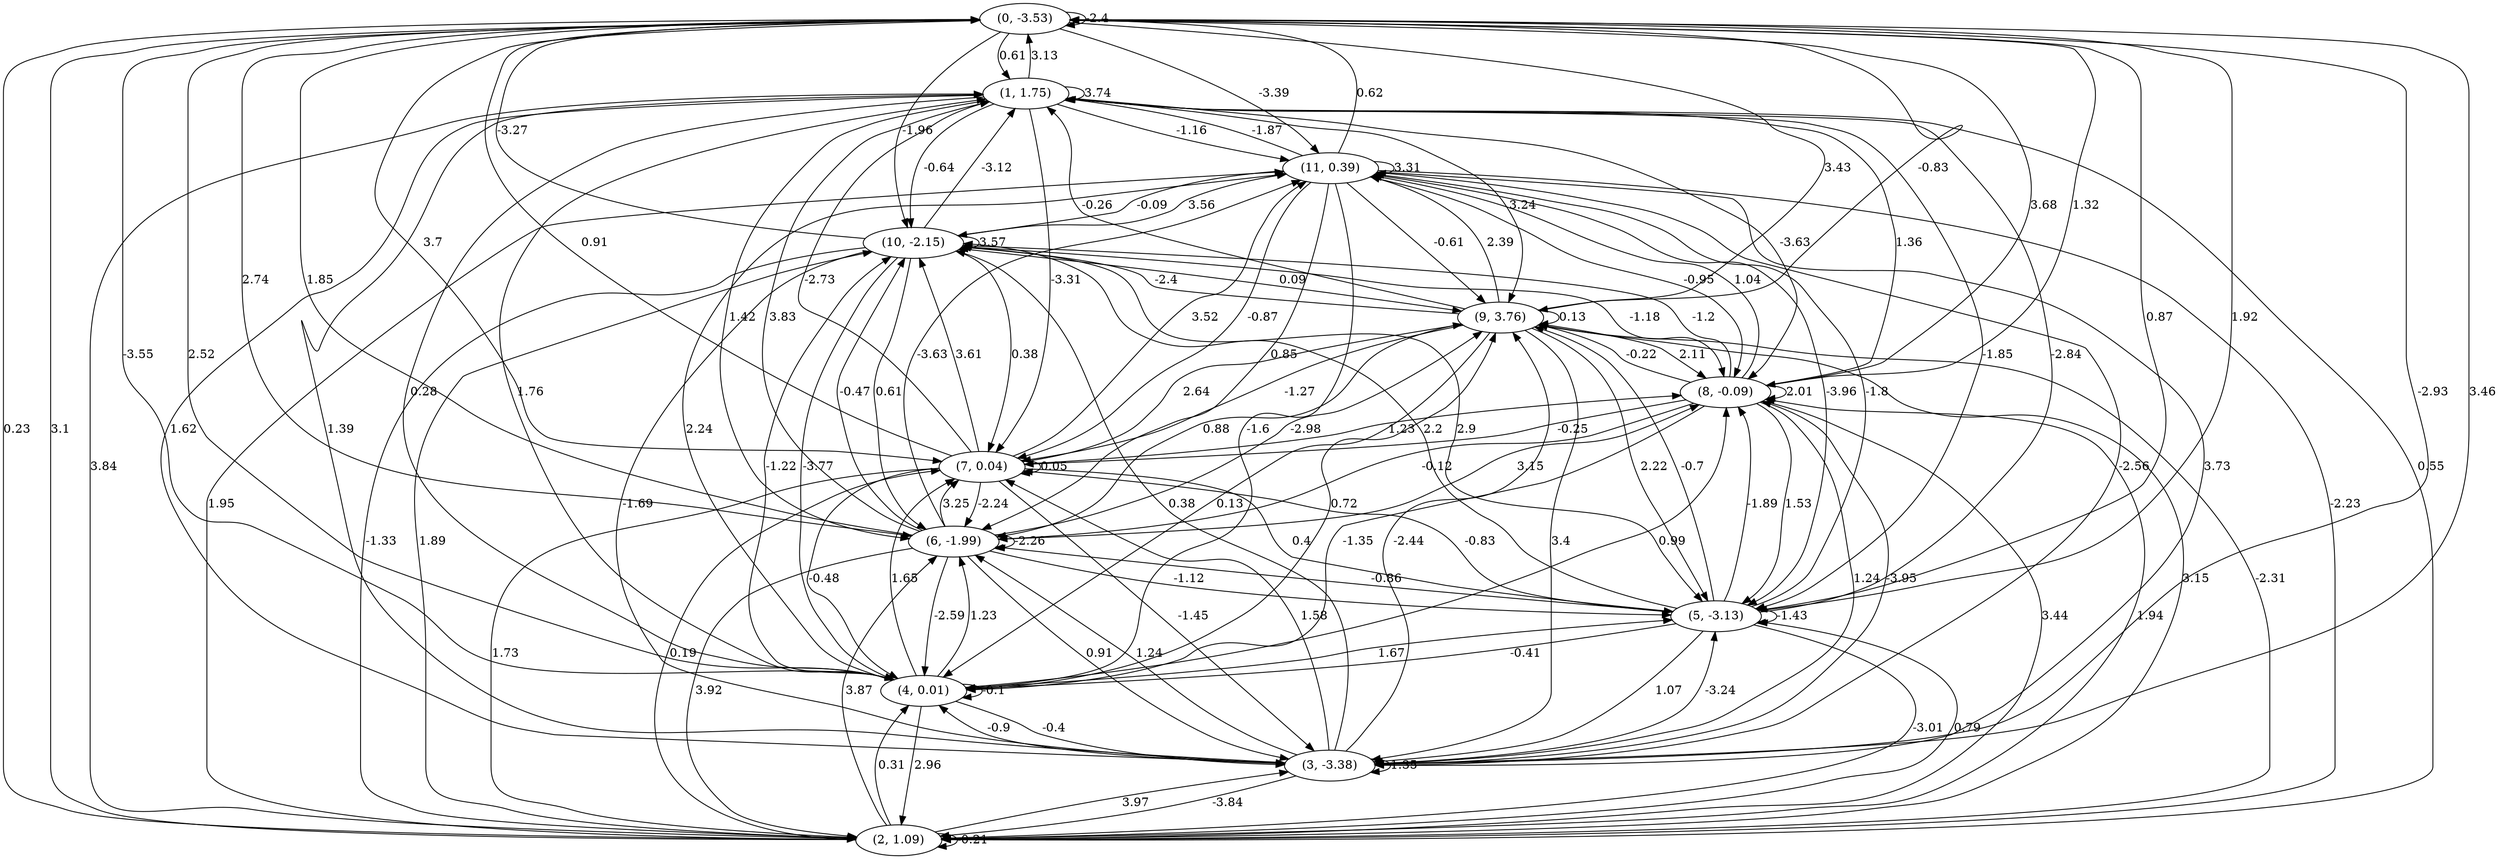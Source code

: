 digraph {
    0 [ label = "(0, -3.53)" ]
    1 [ label = "(1, 1.75)" ]
    2 [ label = "(2, 1.09)" ]
    3 [ label = "(3, -3.38)" ]
    4 [ label = "(4, 0.01)" ]
    5 [ label = "(5, -3.13)" ]
    6 [ label = "(6, -1.99)" ]
    7 [ label = "(7, 0.04)" ]
    8 [ label = "(8, -0.09)" ]
    9 [ label = "(9, 3.76)" ]
    10 [ label = "(10, -2.15)" ]
    11 [ label = "(11, 0.39)" ]
    0 -> 0 [ label = "-2.4" ]
    1 -> 1 [ label = "3.74" ]
    2 -> 2 [ label = "-0.21" ]
    3 -> 3 [ label = "1.35" ]
    4 -> 4 [ label = "-0.1" ]
    5 -> 5 [ label = "-1.43" ]
    6 -> 6 [ label = "-2.26" ]
    7 -> 7 [ label = "0.05" ]
    8 -> 8 [ label = "2.01" ]
    9 -> 9 [ label = "0.13" ]
    10 -> 10 [ label = "3.57" ]
    11 -> 11 [ label = "3.31" ]
    1 -> 0 [ label = "3.13" ]
    2 -> 0 [ label = "3.1" ]
    3 -> 0 [ label = "3.46" ]
    4 -> 0 [ label = "2.52" ]
    5 -> 0 [ label = "1.92" ]
    6 -> 0 [ label = "1.85" ]
    7 -> 0 [ label = "0.91" ]
    8 -> 0 [ label = "1.32" ]
    9 -> 0 [ label = "-0.83" ]
    10 -> 0 [ label = "-3.27" ]
    11 -> 0 [ label = "0.62" ]
    0 -> 1 [ label = "0.61" ]
    2 -> 1 [ label = "3.84" ]
    3 -> 1 [ label = "1.39" ]
    4 -> 1 [ label = "1.76" ]
    5 -> 1 [ label = "-2.84" ]
    6 -> 1 [ label = "3.83" ]
    7 -> 1 [ label = "-2.73" ]
    8 -> 1 [ label = "1.36" ]
    9 -> 1 [ label = "-0.26" ]
    10 -> 1 [ label = "-3.12" ]
    11 -> 1 [ label = "-1.87" ]
    0 -> 2 [ label = "0.23" ]
    1 -> 2 [ label = "0.55" ]
    3 -> 2 [ label = "-3.84" ]
    4 -> 2 [ label = "2.96" ]
    5 -> 2 [ label = "-3.01" ]
    6 -> 2 [ label = "3.92" ]
    7 -> 2 [ label = "1.73" ]
    8 -> 2 [ label = "3.44" ]
    9 -> 2 [ label = "3.15" ]
    10 -> 2 [ label = "-1.33" ]
    11 -> 2 [ label = "-2.23" ]
    0 -> 3 [ label = "-2.93" ]
    1 -> 3 [ label = "1.62" ]
    2 -> 3 [ label = "3.97" ]
    4 -> 3 [ label = "-0.4" ]
    5 -> 3 [ label = "1.07" ]
    6 -> 3 [ label = "0.91" ]
    7 -> 3 [ label = "-1.45" ]
    8 -> 3 [ label = "1.24" ]
    9 -> 3 [ label = "3.4" ]
    10 -> 3 [ label = "-1.69" ]
    11 -> 3 [ label = "3.73" ]
    0 -> 4 [ label = "-3.55" ]
    1 -> 4 [ label = "0.28" ]
    2 -> 4 [ label = "0.31" ]
    3 -> 4 [ label = "-0.9" ]
    5 -> 4 [ label = "-0.41" ]
    6 -> 4 [ label = "-2.59" ]
    7 -> 4 [ label = "-0.48" ]
    8 -> 4 [ label = "-1.35" ]
    9 -> 4 [ label = "0.13" ]
    10 -> 4 [ label = "-3.77" ]
    11 -> 4 [ label = "-1.6" ]
    0 -> 5 [ label = "0.87" ]
    1 -> 5 [ label = "-1.85" ]
    2 -> 5 [ label = "0.79" ]
    3 -> 5 [ label = "-3.24" ]
    4 -> 5 [ label = "1.67" ]
    6 -> 5 [ label = "-1.12" ]
    7 -> 5 [ label = "0.4" ]
    8 -> 5 [ label = "1.53" ]
    9 -> 5 [ label = "2.22" ]
    10 -> 5 [ label = "2.9" ]
    11 -> 5 [ label = "-3.96" ]
    0 -> 6 [ label = "2.74" ]
    1 -> 6 [ label = "1.42" ]
    2 -> 6 [ label = "3.87" ]
    3 -> 6 [ label = "1.24" ]
    4 -> 6 [ label = "1.23" ]
    5 -> 6 [ label = "-0.86" ]
    7 -> 6 [ label = "-2.24" ]
    8 -> 6 [ label = "-0.12" ]
    9 -> 6 [ label = "0.88" ]
    10 -> 6 [ label = "0.61" ]
    11 -> 6 [ label = "0.85" ]
    0 -> 7 [ label = "3.7" ]
    1 -> 7 [ label = "-3.31" ]
    2 -> 7 [ label = "0.19" ]
    3 -> 7 [ label = "1.58" ]
    4 -> 7 [ label = "1.65" ]
    5 -> 7 [ label = "-0.83" ]
    6 -> 7 [ label = "3.25" ]
    8 -> 7 [ label = "-0.25" ]
    9 -> 7 [ label = "-1.27" ]
    10 -> 7 [ label = "0.38" ]
    11 -> 7 [ label = "-0.87" ]
    0 -> 8 [ label = "3.68" ]
    1 -> 8 [ label = "-3.63" ]
    2 -> 8 [ label = "1.94" ]
    3 -> 8 [ label = "-3.95" ]
    4 -> 8 [ label = "0.99" ]
    5 -> 8 [ label = "-1.89" ]
    6 -> 8 [ label = "3.15" ]
    7 -> 8 [ label = "1.23" ]
    9 -> 8 [ label = "2.11" ]
    10 -> 8 [ label = "-1.18" ]
    11 -> 8 [ label = "-0.95" ]
    0 -> 9 [ label = "3.43" ]
    1 -> 9 [ label = "3.24" ]
    2 -> 9 [ label = "-2.31" ]
    3 -> 9 [ label = "-2.44" ]
    4 -> 9 [ label = "0.72" ]
    5 -> 9 [ label = "-0.7" ]
    6 -> 9 [ label = "-2.98" ]
    7 -> 9 [ label = "2.64" ]
    8 -> 9 [ label = "-0.22" ]
    10 -> 9 [ label = "0.09" ]
    11 -> 9 [ label = "-0.61" ]
    0 -> 10 [ label = "-1.96" ]
    1 -> 10 [ label = "-0.64" ]
    2 -> 10 [ label = "1.89" ]
    3 -> 10 [ label = "0.38" ]
    4 -> 10 [ label = "-1.22" ]
    5 -> 10 [ label = "2.2" ]
    6 -> 10 [ label = "-0.47" ]
    7 -> 10 [ label = "3.61" ]
    8 -> 10 [ label = "-1.2" ]
    9 -> 10 [ label = "-2.4" ]
    11 -> 10 [ label = "-0.09" ]
    0 -> 11 [ label = "-3.39" ]
    1 -> 11 [ label = "-1.16" ]
    2 -> 11 [ label = "1.95" ]
    3 -> 11 [ label = "-2.56" ]
    4 -> 11 [ label = "2.24" ]
    5 -> 11 [ label = "-1.8" ]
    6 -> 11 [ label = "-3.63" ]
    7 -> 11 [ label = "3.52" ]
    8 -> 11 [ label = "1.04" ]
    9 -> 11 [ label = "2.39" ]
    10 -> 11 [ label = "3.56" ]
}

